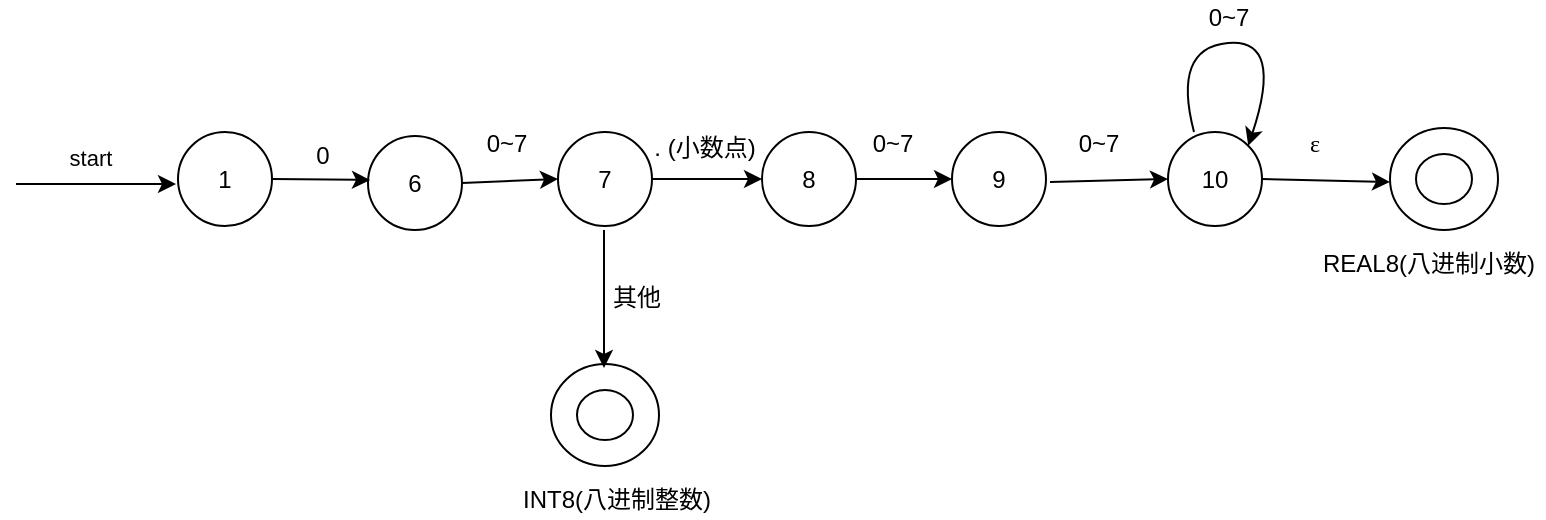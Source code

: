<mxfile version="19.0.2" type="device"><diagram id="q-g3swOSTu4PTB5-Xlsc" name="Page-1"><mxGraphModel dx="881" dy="715" grid="0" gridSize="10" guides="1" tooltips="1" connect="1" arrows="1" fold="1" page="1" pageScale="1" pageWidth="827" pageHeight="1169" math="0" shadow="0"><root><mxCell id="0"/><mxCell id="1" parent="0"/><mxCell id="tISANAv_PiHueR_TuJnA-1" value="1" style="ellipse;whiteSpace=wrap;html=1;aspect=fixed;" vertex="1" parent="1"><mxGeometry x="110" y="147" width="47" height="47" as="geometry"/></mxCell><mxCell id="tISANAv_PiHueR_TuJnA-2" value="6" style="ellipse;whiteSpace=wrap;html=1;aspect=fixed;" vertex="1" parent="1"><mxGeometry x="205" y="149" width="47" height="47" as="geometry"/></mxCell><mxCell id="tISANAv_PiHueR_TuJnA-3" value="7" style="ellipse;whiteSpace=wrap;html=1;aspect=fixed;" vertex="1" parent="1"><mxGeometry x="300" y="147" width="47" height="47" as="geometry"/></mxCell><mxCell id="tISANAv_PiHueR_TuJnA-4" value="8" style="ellipse;whiteSpace=wrap;html=1;aspect=fixed;" vertex="1" parent="1"><mxGeometry x="402" y="147" width="47" height="47" as="geometry"/></mxCell><mxCell id="tISANAv_PiHueR_TuJnA-5" value="9" style="ellipse;whiteSpace=wrap;html=1;aspect=fixed;" vertex="1" parent="1"><mxGeometry x="497" y="147" width="47" height="47" as="geometry"/></mxCell><mxCell id="tISANAv_PiHueR_TuJnA-6" value="10" style="ellipse;whiteSpace=wrap;html=1;aspect=fixed;" vertex="1" parent="1"><mxGeometry x="605" y="147" width="47" height="47" as="geometry"/></mxCell><mxCell id="tISANAv_PiHueR_TuJnA-7" value="" style="verticalLabelPosition=bottom;verticalAlign=top;html=1;shape=mxgraph.basic.donut;dx=13;" vertex="1" parent="1"><mxGeometry x="716" y="145" width="54" height="51" as="geometry"/></mxCell><mxCell id="tISANAv_PiHueR_TuJnA-9" value="" style="verticalLabelPosition=bottom;verticalAlign=top;html=1;shape=mxgraph.basic.donut;dx=13;" vertex="1" parent="1"><mxGeometry x="296.5" y="263" width="54" height="51" as="geometry"/></mxCell><mxCell id="tISANAv_PiHueR_TuJnA-10" value="" style="endArrow=classic;html=1;rounded=0;" edge="1" parent="1"><mxGeometry width="50" height="50" relative="1" as="geometry"><mxPoint x="29" y="173" as="sourcePoint"/><mxPoint x="109" y="173" as="targetPoint"/></mxGeometry></mxCell><mxCell id="tISANAv_PiHueR_TuJnA-19" value="start" style="edgeLabel;html=1;align=center;verticalAlign=middle;resizable=0;points=[];" vertex="1" connectable="0" parent="tISANAv_PiHueR_TuJnA-10"><mxGeometry x="-0.308" y="6" relative="1" as="geometry"><mxPoint x="9" y="-7" as="offset"/></mxGeometry></mxCell><mxCell id="tISANAv_PiHueR_TuJnA-11" value="" style="endArrow=classic;html=1;rounded=0;exitX=1;exitY=0.5;exitDx=0;exitDy=0;" edge="1" parent="1" source="tISANAv_PiHueR_TuJnA-1"><mxGeometry width="50" height="50" relative="1" as="geometry"><mxPoint x="180" y="244" as="sourcePoint"/><mxPoint x="206" y="171" as="targetPoint"/></mxGeometry></mxCell><mxCell id="tISANAv_PiHueR_TuJnA-13" value="" style="endArrow=classic;html=1;rounded=0;entryX=0;entryY=0.5;entryDx=0;entryDy=0;exitX=1;exitY=0.5;exitDx=0;exitDy=0;" edge="1" parent="1" source="tISANAv_PiHueR_TuJnA-2" target="tISANAv_PiHueR_TuJnA-3"><mxGeometry width="50" height="50" relative="1" as="geometry"><mxPoint x="252" y="156" as="sourcePoint"/><mxPoint x="302" y="106" as="targetPoint"/></mxGeometry></mxCell><mxCell id="tISANAv_PiHueR_TuJnA-14" value="" style="endArrow=classic;html=1;rounded=0;exitX=1;exitY=0.5;exitDx=0;exitDy=0;entryX=0;entryY=0.5;entryDx=0;entryDy=0;" edge="1" parent="1" source="tISANAv_PiHueR_TuJnA-3" target="tISANAv_PiHueR_TuJnA-4"><mxGeometry width="50" height="50" relative="1" as="geometry"><mxPoint x="362" y="190" as="sourcePoint"/><mxPoint x="412" y="140" as="targetPoint"/></mxGeometry></mxCell><mxCell id="tISANAv_PiHueR_TuJnA-15" value="" style="endArrow=classic;html=1;rounded=0;exitX=1;exitY=0.5;exitDx=0;exitDy=0;entryX=0;entryY=0.5;entryDx=0;entryDy=0;" edge="1" parent="1" source="tISANAv_PiHueR_TuJnA-4" target="tISANAv_PiHueR_TuJnA-5"><mxGeometry width="50" height="50" relative="1" as="geometry"><mxPoint x="450" y="194" as="sourcePoint"/><mxPoint x="500" y="144" as="targetPoint"/></mxGeometry></mxCell><mxCell id="tISANAv_PiHueR_TuJnA-16" value="" style="endArrow=classic;html=1;rounded=0;entryX=0;entryY=0.5;entryDx=0;entryDy=0;" edge="1" parent="1" target="tISANAv_PiHueR_TuJnA-6"><mxGeometry width="50" height="50" relative="1" as="geometry"><mxPoint x="546" y="172" as="sourcePoint"/><mxPoint x="600" y="157" as="targetPoint"/></mxGeometry></mxCell><mxCell id="tISANAv_PiHueR_TuJnA-17" value="" style="endArrow=classic;html=1;rounded=0;exitX=1;exitY=0.5;exitDx=0;exitDy=0;" edge="1" parent="1" source="tISANAv_PiHueR_TuJnA-6"><mxGeometry width="50" height="50" relative="1" as="geometry"><mxPoint x="666" y="222" as="sourcePoint"/><mxPoint x="716" y="172" as="targetPoint"/></mxGeometry></mxCell><mxCell id="tISANAv_PiHueR_TuJnA-18" value="" style="endArrow=classic;html=1;rounded=0;" edge="1" parent="1"><mxGeometry width="50" height="50" relative="1" as="geometry"><mxPoint x="323" y="196" as="sourcePoint"/><mxPoint x="323" y="265" as="targetPoint"/></mxGeometry></mxCell><mxCell id="tISANAv_PiHueR_TuJnA-20" value="0" style="text;html=1;align=center;verticalAlign=middle;resizable=0;points=[];autosize=1;strokeColor=none;fillColor=none;" vertex="1" parent="1"><mxGeometry x="173" y="150" width="17" height="18" as="geometry"/></mxCell><mxCell id="tISANAv_PiHueR_TuJnA-21" value="0~7" style="text;html=1;align=center;verticalAlign=middle;resizable=0;points=[];autosize=1;strokeColor=none;fillColor=none;" vertex="1" parent="1"><mxGeometry x="259" y="144" width="30" height="18" as="geometry"/></mxCell><mxCell id="tISANAv_PiHueR_TuJnA-22" value=". (小数点)" style="text;html=1;align=center;verticalAlign=middle;resizable=0;points=[];autosize=1;strokeColor=none;fillColor=none;" vertex="1" parent="1"><mxGeometry x="342" y="146" width="61" height="18" as="geometry"/></mxCell><mxCell id="tISANAv_PiHueR_TuJnA-23" value="0~7" style="text;html=1;align=center;verticalAlign=middle;resizable=0;points=[];autosize=1;strokeColor=none;fillColor=none;" vertex="1" parent="1"><mxGeometry x="452" y="144" width="30" height="18" as="geometry"/></mxCell><mxCell id="tISANAv_PiHueR_TuJnA-24" value="0~7" style="text;html=1;align=center;verticalAlign=middle;resizable=0;points=[];autosize=1;strokeColor=none;fillColor=none;" vertex="1" parent="1"><mxGeometry x="555" y="144" width="30" height="18" as="geometry"/></mxCell><mxCell id="tISANAv_PiHueR_TuJnA-25" value="&lt;p class=&quot;MsoNormal&quot;&gt;&lt;span style=&quot;mso-spacerun:'yes';font-family:宋体;mso-bidi-font-family:'Times New Roman';&lt;br/&gt;font-size:14.0pt;mso-font-kerning:1.0pt;&quot;&gt;ε&lt;/span&gt;&lt;/p&gt;" style="text;html=1;align=center;verticalAlign=middle;resizable=0;points=[];autosize=1;strokeColor=none;fillColor=none;" vertex="1" parent="1"><mxGeometry x="670" y="132" width="15" height="42" as="geometry"/></mxCell><mxCell id="tISANAv_PiHueR_TuJnA-26" value="" style="curved=1;endArrow=classic;html=1;rounded=0;entryX=1;entryY=0;entryDx=0;entryDy=0;" edge="1" parent="1" target="tISANAv_PiHueR_TuJnA-6"><mxGeometry width="50" height="50" relative="1" as="geometry"><mxPoint x="618" y="147" as="sourcePoint"/><mxPoint x="658.653" y="138.347" as="targetPoint"/><Array as="points"><mxPoint x="607" y="105"/><mxPoint x="663" y="100"/></Array></mxGeometry></mxCell><mxCell id="tISANAv_PiHueR_TuJnA-27" value="0~7" style="text;html=1;align=center;verticalAlign=middle;resizable=0;points=[];autosize=1;strokeColor=none;fillColor=none;" vertex="1" parent="1"><mxGeometry x="620" y="81" width="30" height="18" as="geometry"/></mxCell><mxCell id="tISANAv_PiHueR_TuJnA-28" value="INT8(八进制整数)" style="text;html=1;align=center;verticalAlign=middle;resizable=0;points=[];autosize=1;strokeColor=none;fillColor=none;" vertex="1" parent="1"><mxGeometry x="277" y="322" width="104" height="18" as="geometry"/></mxCell><mxCell id="tISANAv_PiHueR_TuJnA-29" value="REAL8(八进制小数)" style="text;html=1;align=center;verticalAlign=middle;resizable=0;points=[];autosize=1;strokeColor=none;fillColor=none;" vertex="1" parent="1"><mxGeometry x="677" y="204" width="116" height="18" as="geometry"/></mxCell><mxCell id="tISANAv_PiHueR_TuJnA-30" value="其他" style="text;html=1;align=center;verticalAlign=middle;resizable=0;points=[];autosize=1;strokeColor=none;fillColor=none;" vertex="1" parent="1"><mxGeometry x="322" y="221" width="34" height="18" as="geometry"/></mxCell></root></mxGraphModel></diagram></mxfile>